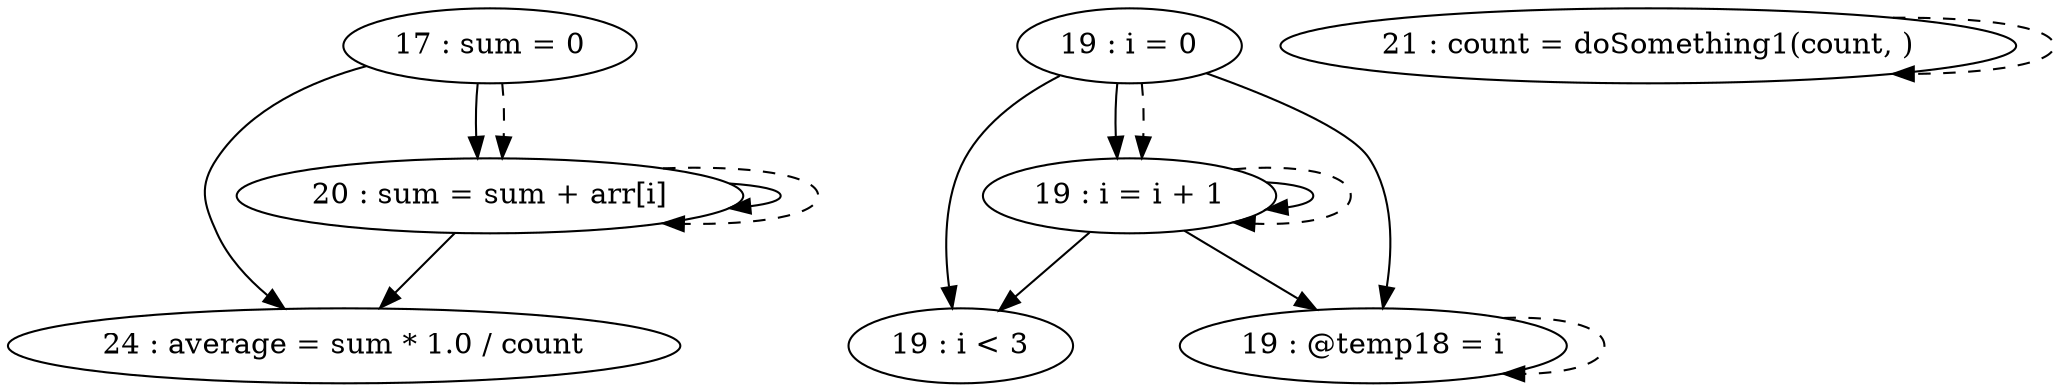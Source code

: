 digraph G {
"17 : sum = 0"
"17 : sum = 0" -> "24 : average = sum * 1.0 / count"
"17 : sum = 0" -> "20 : sum = sum + arr[i]"
"17 : sum = 0" -> "20 : sum = sum + arr[i]" [style=dashed]
"19 : i = 0"
"19 : i = 0" -> "19 : i < 3"
"19 : i = 0" -> "19 : @temp18 = i"
"19 : i = 0" -> "19 : i = i + 1"
"19 : i = 0" -> "19 : i = i + 1" [style=dashed]
"19 : i < 3"
"20 : sum = sum + arr[i]"
"20 : sum = sum + arr[i]" -> "24 : average = sum * 1.0 / count"
"20 : sum = sum + arr[i]" -> "20 : sum = sum + arr[i]"
"20 : sum = sum + arr[i]" -> "20 : sum = sum + arr[i]" [style=dashed]
"21 : count = doSomething1(count, )"
"21 : count = doSomething1(count, )" -> "21 : count = doSomething1(count, )" [style=dashed]
"19 : @temp18 = i"
"19 : @temp18 = i" -> "19 : @temp18 = i" [style=dashed]
"19 : i = i + 1"
"19 : i = i + 1" -> "19 : i < 3"
"19 : i = i + 1" -> "19 : @temp18 = i"
"19 : i = i + 1" -> "19 : i = i + 1"
"19 : i = i + 1" -> "19 : i = i + 1" [style=dashed]
"24 : average = sum * 1.0 / count"
}